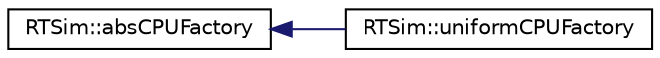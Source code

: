 digraph "Graphical Class Hierarchy"
{
  edge [fontname="Helvetica",fontsize="10",labelfontname="Helvetica",labelfontsize="10"];
  node [fontname="Helvetica",fontsize="10",shape=record];
  rankdir="LR";
  Node1 [label="RTSim::absCPUFactory",height=0.2,width=0.4,color="black", fillcolor="white", style="filled",URL="$d4/d90/classRTSim_1_1absCPUFactory.html"];
  Node1 -> Node2 [dir="back",color="midnightblue",fontsize="10",style="solid",fontname="Helvetica"];
  Node2 [label="RTSim::uniformCPUFactory",height=0.2,width=0.4,color="black", fillcolor="white", style="filled",URL="$df/db4/classRTSim_1_1uniformCPUFactory.html"];
}
